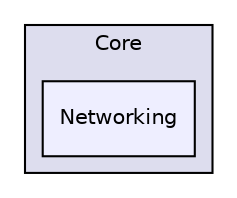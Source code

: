digraph "Core/Networking" {
  compound=true
  node [ fontsize="10", fontname="Helvetica"];
  edge [ labelfontsize="10", labelfontname="Helvetica"];
  subgraph clusterdir_c6310732a22f63c0c2fc5595561e68f1 {
    graph [ bgcolor="#ddddee", pencolor="black", label="Core" fontname="Helvetica", fontsize="10", URL="dir_c6310732a22f63c0c2fc5595561e68f1.html"]
  dir_53cb6bbba418e9b8105e9de642f1be1b [shape=box, label="Networking", style="filled", fillcolor="#eeeeff", pencolor="black", URL="dir_53cb6bbba418e9b8105e9de642f1be1b.html"];
  }
}
